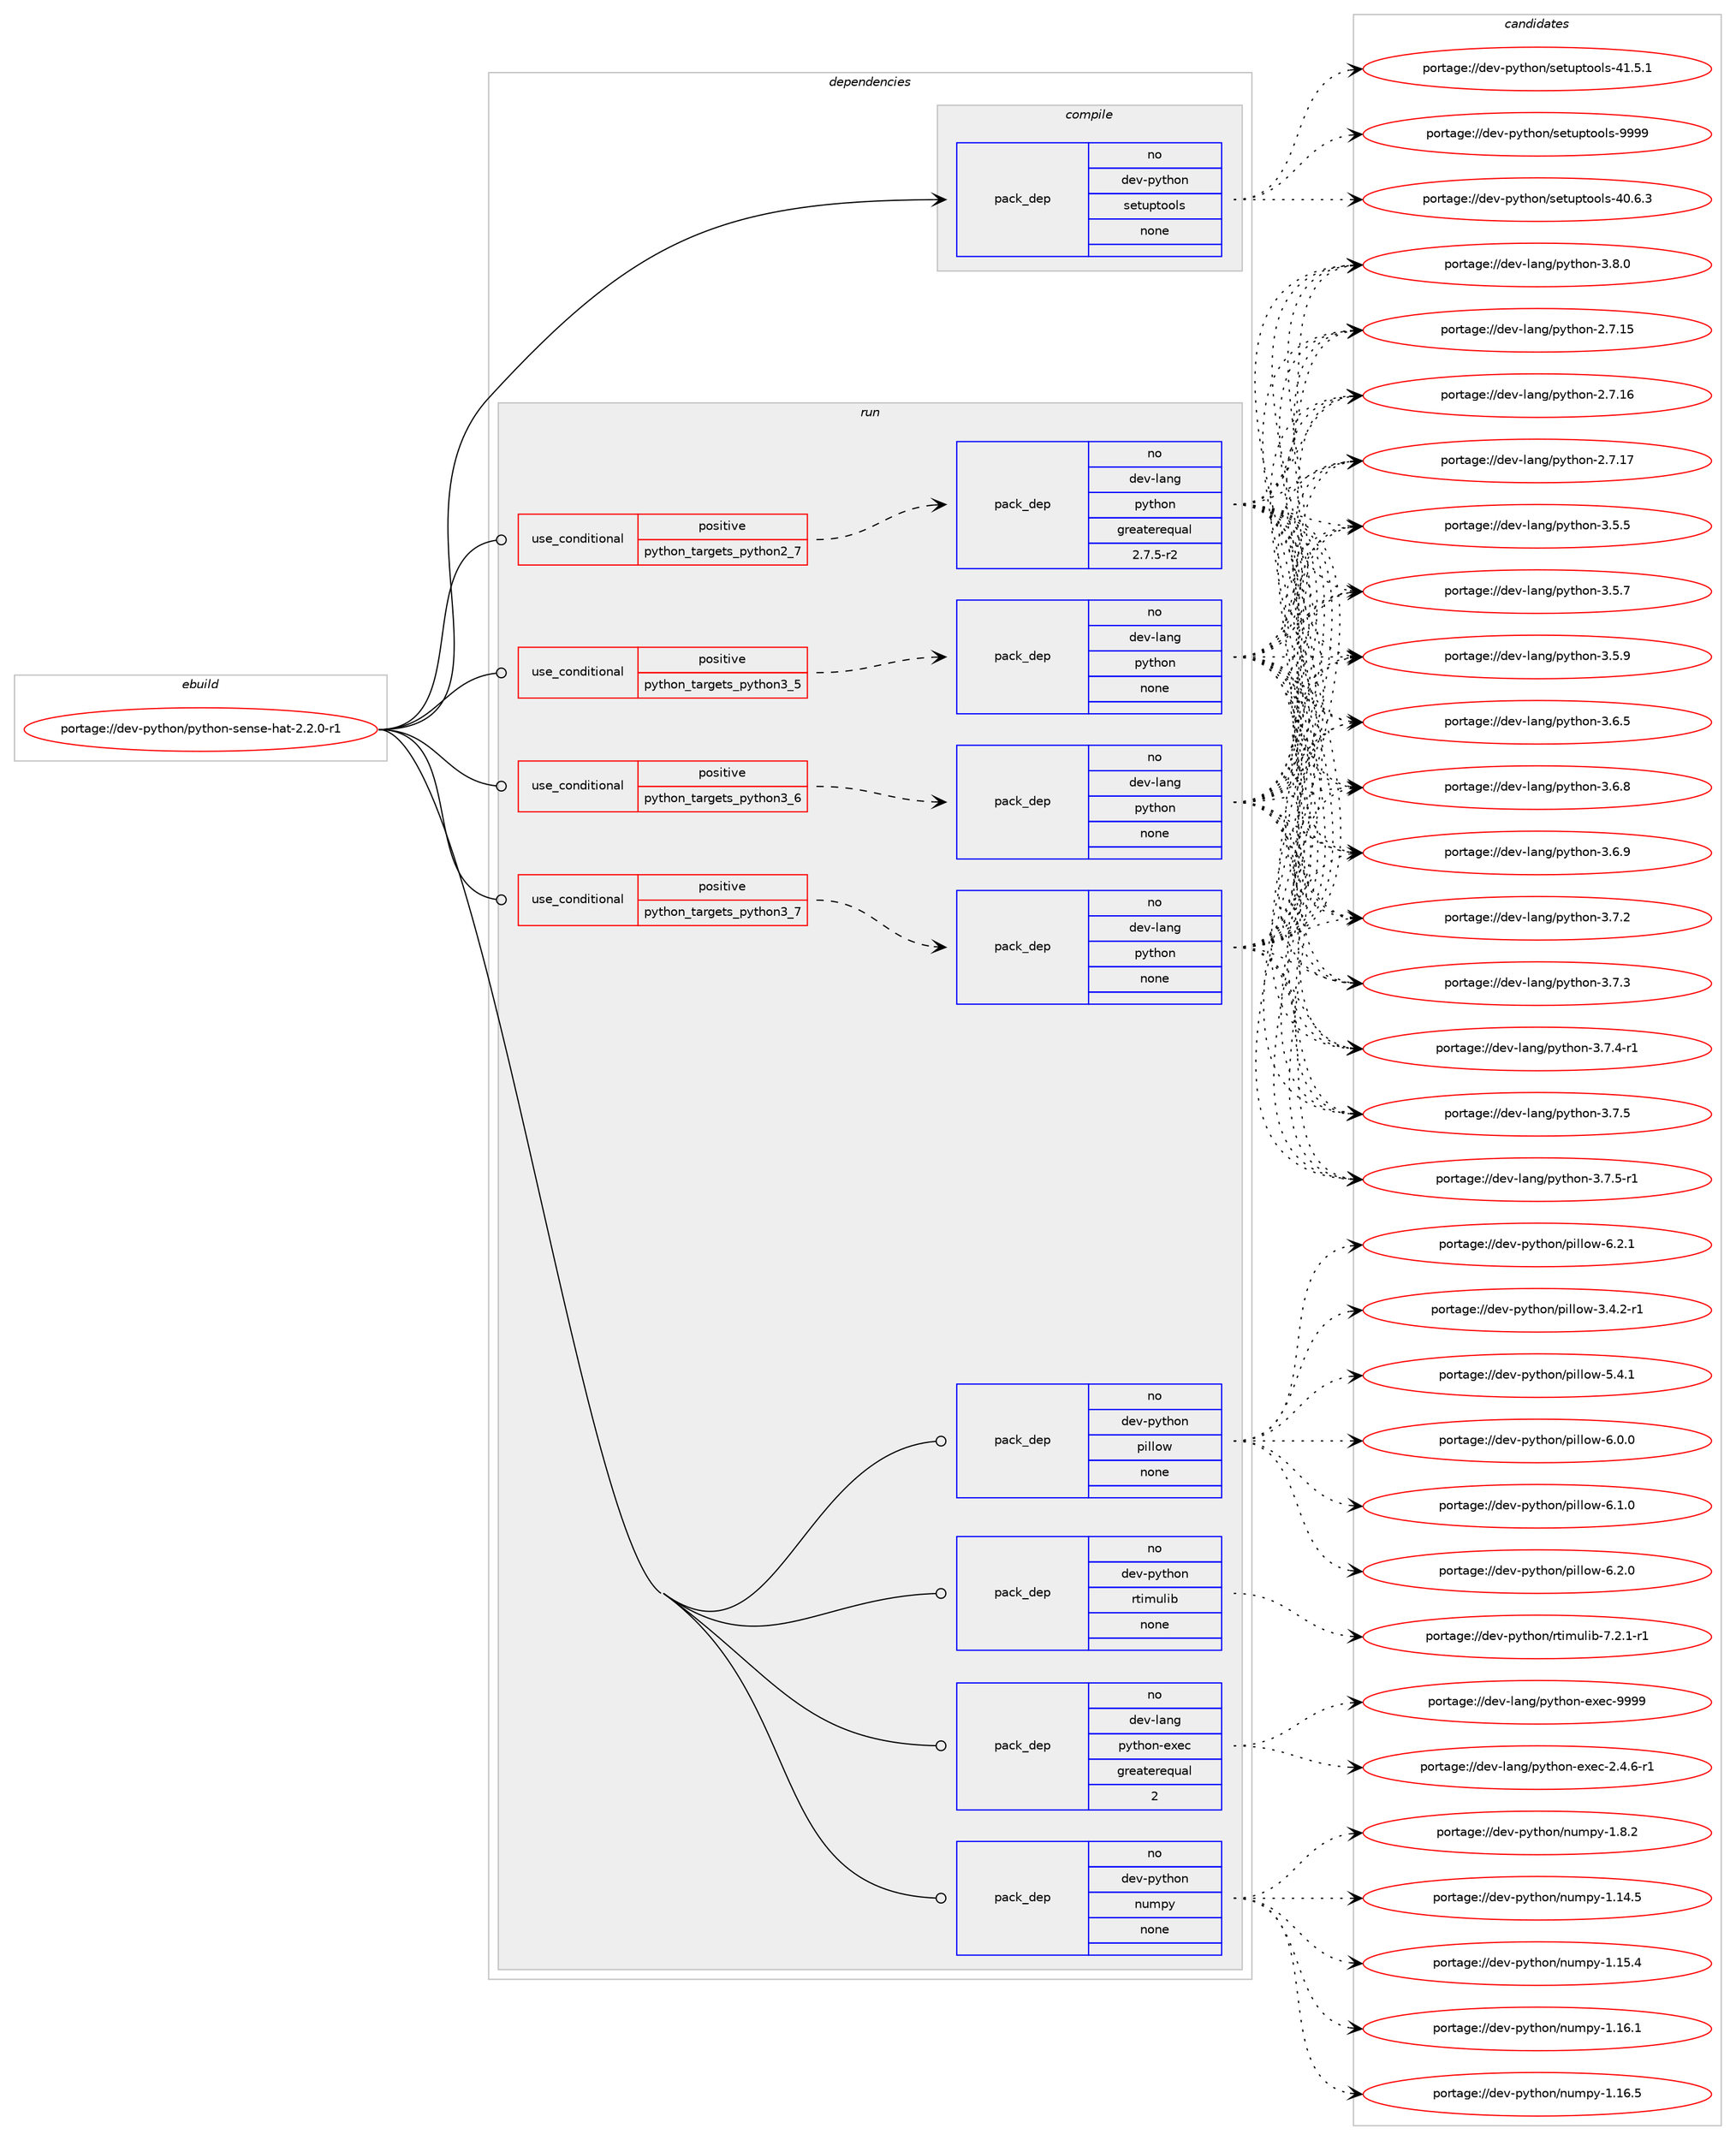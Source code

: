 digraph prolog {

# *************
# Graph options
# *************

newrank=true;
concentrate=true;
compound=true;
graph [rankdir=LR,fontname=Helvetica,fontsize=10,ranksep=1.5];#, ranksep=2.5, nodesep=0.2];
edge  [arrowhead=vee];
node  [fontname=Helvetica,fontsize=10];

# **********
# The ebuild
# **********

subgraph cluster_leftcol {
color=gray;
rank=same;
label=<<i>ebuild</i>>;
id [label="portage://dev-python/python-sense-hat-2.2.0-r1", color=red, width=4, href="../dev-python/python-sense-hat-2.2.0-r1.svg"];
}

# ****************
# The dependencies
# ****************

subgraph cluster_midcol {
color=gray;
label=<<i>dependencies</i>>;
subgraph cluster_compile {
fillcolor="#eeeeee";
style=filled;
label=<<i>compile</i>>;
subgraph pack127315 {
dependency167906 [label=<<TABLE BORDER="0" CELLBORDER="1" CELLSPACING="0" CELLPADDING="4" WIDTH="220"><TR><TD ROWSPAN="6" CELLPADDING="30">pack_dep</TD></TR><TR><TD WIDTH="110">no</TD></TR><TR><TD>dev-python</TD></TR><TR><TD>setuptools</TD></TR><TR><TD>none</TD></TR><TR><TD></TD></TR></TABLE>>, shape=none, color=blue];
}
id:e -> dependency167906:w [weight=20,style="solid",arrowhead="vee"];
}
subgraph cluster_compileandrun {
fillcolor="#eeeeee";
style=filled;
label=<<i>compile and run</i>>;
}
subgraph cluster_run {
fillcolor="#eeeeee";
style=filled;
label=<<i>run</i>>;
subgraph cond37198 {
dependency167907 [label=<<TABLE BORDER="0" CELLBORDER="1" CELLSPACING="0" CELLPADDING="4"><TR><TD ROWSPAN="3" CELLPADDING="10">use_conditional</TD></TR><TR><TD>positive</TD></TR><TR><TD>python_targets_python2_7</TD></TR></TABLE>>, shape=none, color=red];
subgraph pack127316 {
dependency167908 [label=<<TABLE BORDER="0" CELLBORDER="1" CELLSPACING="0" CELLPADDING="4" WIDTH="220"><TR><TD ROWSPAN="6" CELLPADDING="30">pack_dep</TD></TR><TR><TD WIDTH="110">no</TD></TR><TR><TD>dev-lang</TD></TR><TR><TD>python</TD></TR><TR><TD>greaterequal</TD></TR><TR><TD>2.7.5-r2</TD></TR></TABLE>>, shape=none, color=blue];
}
dependency167907:e -> dependency167908:w [weight=20,style="dashed",arrowhead="vee"];
}
id:e -> dependency167907:w [weight=20,style="solid",arrowhead="odot"];
subgraph cond37199 {
dependency167909 [label=<<TABLE BORDER="0" CELLBORDER="1" CELLSPACING="0" CELLPADDING="4"><TR><TD ROWSPAN="3" CELLPADDING="10">use_conditional</TD></TR><TR><TD>positive</TD></TR><TR><TD>python_targets_python3_5</TD></TR></TABLE>>, shape=none, color=red];
subgraph pack127317 {
dependency167910 [label=<<TABLE BORDER="0" CELLBORDER="1" CELLSPACING="0" CELLPADDING="4" WIDTH="220"><TR><TD ROWSPAN="6" CELLPADDING="30">pack_dep</TD></TR><TR><TD WIDTH="110">no</TD></TR><TR><TD>dev-lang</TD></TR><TR><TD>python</TD></TR><TR><TD>none</TD></TR><TR><TD></TD></TR></TABLE>>, shape=none, color=blue];
}
dependency167909:e -> dependency167910:w [weight=20,style="dashed",arrowhead="vee"];
}
id:e -> dependency167909:w [weight=20,style="solid",arrowhead="odot"];
subgraph cond37200 {
dependency167911 [label=<<TABLE BORDER="0" CELLBORDER="1" CELLSPACING="0" CELLPADDING="4"><TR><TD ROWSPAN="3" CELLPADDING="10">use_conditional</TD></TR><TR><TD>positive</TD></TR><TR><TD>python_targets_python3_6</TD></TR></TABLE>>, shape=none, color=red];
subgraph pack127318 {
dependency167912 [label=<<TABLE BORDER="0" CELLBORDER="1" CELLSPACING="0" CELLPADDING="4" WIDTH="220"><TR><TD ROWSPAN="6" CELLPADDING="30">pack_dep</TD></TR><TR><TD WIDTH="110">no</TD></TR><TR><TD>dev-lang</TD></TR><TR><TD>python</TD></TR><TR><TD>none</TD></TR><TR><TD></TD></TR></TABLE>>, shape=none, color=blue];
}
dependency167911:e -> dependency167912:w [weight=20,style="dashed",arrowhead="vee"];
}
id:e -> dependency167911:w [weight=20,style="solid",arrowhead="odot"];
subgraph cond37201 {
dependency167913 [label=<<TABLE BORDER="0" CELLBORDER="1" CELLSPACING="0" CELLPADDING="4"><TR><TD ROWSPAN="3" CELLPADDING="10">use_conditional</TD></TR><TR><TD>positive</TD></TR><TR><TD>python_targets_python3_7</TD></TR></TABLE>>, shape=none, color=red];
subgraph pack127319 {
dependency167914 [label=<<TABLE BORDER="0" CELLBORDER="1" CELLSPACING="0" CELLPADDING="4" WIDTH="220"><TR><TD ROWSPAN="6" CELLPADDING="30">pack_dep</TD></TR><TR><TD WIDTH="110">no</TD></TR><TR><TD>dev-lang</TD></TR><TR><TD>python</TD></TR><TR><TD>none</TD></TR><TR><TD></TD></TR></TABLE>>, shape=none, color=blue];
}
dependency167913:e -> dependency167914:w [weight=20,style="dashed",arrowhead="vee"];
}
id:e -> dependency167913:w [weight=20,style="solid",arrowhead="odot"];
subgraph pack127320 {
dependency167915 [label=<<TABLE BORDER="0" CELLBORDER="1" CELLSPACING="0" CELLPADDING="4" WIDTH="220"><TR><TD ROWSPAN="6" CELLPADDING="30">pack_dep</TD></TR><TR><TD WIDTH="110">no</TD></TR><TR><TD>dev-lang</TD></TR><TR><TD>python-exec</TD></TR><TR><TD>greaterequal</TD></TR><TR><TD>2</TD></TR></TABLE>>, shape=none, color=blue];
}
id:e -> dependency167915:w [weight=20,style="solid",arrowhead="odot"];
subgraph pack127321 {
dependency167916 [label=<<TABLE BORDER="0" CELLBORDER="1" CELLSPACING="0" CELLPADDING="4" WIDTH="220"><TR><TD ROWSPAN="6" CELLPADDING="30">pack_dep</TD></TR><TR><TD WIDTH="110">no</TD></TR><TR><TD>dev-python</TD></TR><TR><TD>numpy</TD></TR><TR><TD>none</TD></TR><TR><TD></TD></TR></TABLE>>, shape=none, color=blue];
}
id:e -> dependency167916:w [weight=20,style="solid",arrowhead="odot"];
subgraph pack127322 {
dependency167917 [label=<<TABLE BORDER="0" CELLBORDER="1" CELLSPACING="0" CELLPADDING="4" WIDTH="220"><TR><TD ROWSPAN="6" CELLPADDING="30">pack_dep</TD></TR><TR><TD WIDTH="110">no</TD></TR><TR><TD>dev-python</TD></TR><TR><TD>pillow</TD></TR><TR><TD>none</TD></TR><TR><TD></TD></TR></TABLE>>, shape=none, color=blue];
}
id:e -> dependency167917:w [weight=20,style="solid",arrowhead="odot"];
subgraph pack127323 {
dependency167918 [label=<<TABLE BORDER="0" CELLBORDER="1" CELLSPACING="0" CELLPADDING="4" WIDTH="220"><TR><TD ROWSPAN="6" CELLPADDING="30">pack_dep</TD></TR><TR><TD WIDTH="110">no</TD></TR><TR><TD>dev-python</TD></TR><TR><TD>rtimulib</TD></TR><TR><TD>none</TD></TR><TR><TD></TD></TR></TABLE>>, shape=none, color=blue];
}
id:e -> dependency167918:w [weight=20,style="solid",arrowhead="odot"];
}
}

# **************
# The candidates
# **************

subgraph cluster_choices {
rank=same;
color=gray;
label=<<i>candidates</i>>;

subgraph choice127315 {
color=black;
nodesep=1;
choiceportage100101118451121211161041111104711510111611711211611111110811545524846544651 [label="portage://dev-python/setuptools-40.6.3", color=red, width=4,href="../dev-python/setuptools-40.6.3.svg"];
choiceportage100101118451121211161041111104711510111611711211611111110811545524946534649 [label="portage://dev-python/setuptools-41.5.1", color=red, width=4,href="../dev-python/setuptools-41.5.1.svg"];
choiceportage10010111845112121116104111110471151011161171121161111111081154557575757 [label="portage://dev-python/setuptools-9999", color=red, width=4,href="../dev-python/setuptools-9999.svg"];
dependency167906:e -> choiceportage100101118451121211161041111104711510111611711211611111110811545524846544651:w [style=dotted,weight="100"];
dependency167906:e -> choiceportage100101118451121211161041111104711510111611711211611111110811545524946534649:w [style=dotted,weight="100"];
dependency167906:e -> choiceportage10010111845112121116104111110471151011161171121161111111081154557575757:w [style=dotted,weight="100"];
}
subgraph choice127316 {
color=black;
nodesep=1;
choiceportage10010111845108971101034711212111610411111045504655464953 [label="portage://dev-lang/python-2.7.15", color=red, width=4,href="../dev-lang/python-2.7.15.svg"];
choiceportage10010111845108971101034711212111610411111045504655464954 [label="portage://dev-lang/python-2.7.16", color=red, width=4,href="../dev-lang/python-2.7.16.svg"];
choiceportage10010111845108971101034711212111610411111045504655464955 [label="portage://dev-lang/python-2.7.17", color=red, width=4,href="../dev-lang/python-2.7.17.svg"];
choiceportage100101118451089711010347112121116104111110455146534653 [label="portage://dev-lang/python-3.5.5", color=red, width=4,href="../dev-lang/python-3.5.5.svg"];
choiceportage100101118451089711010347112121116104111110455146534655 [label="portage://dev-lang/python-3.5.7", color=red, width=4,href="../dev-lang/python-3.5.7.svg"];
choiceportage100101118451089711010347112121116104111110455146534657 [label="portage://dev-lang/python-3.5.9", color=red, width=4,href="../dev-lang/python-3.5.9.svg"];
choiceportage100101118451089711010347112121116104111110455146544653 [label="portage://dev-lang/python-3.6.5", color=red, width=4,href="../dev-lang/python-3.6.5.svg"];
choiceportage100101118451089711010347112121116104111110455146544656 [label="portage://dev-lang/python-3.6.8", color=red, width=4,href="../dev-lang/python-3.6.8.svg"];
choiceportage100101118451089711010347112121116104111110455146544657 [label="portage://dev-lang/python-3.6.9", color=red, width=4,href="../dev-lang/python-3.6.9.svg"];
choiceportage100101118451089711010347112121116104111110455146554650 [label="portage://dev-lang/python-3.7.2", color=red, width=4,href="../dev-lang/python-3.7.2.svg"];
choiceportage100101118451089711010347112121116104111110455146554651 [label="portage://dev-lang/python-3.7.3", color=red, width=4,href="../dev-lang/python-3.7.3.svg"];
choiceportage1001011184510897110103471121211161041111104551465546524511449 [label="portage://dev-lang/python-3.7.4-r1", color=red, width=4,href="../dev-lang/python-3.7.4-r1.svg"];
choiceportage100101118451089711010347112121116104111110455146554653 [label="portage://dev-lang/python-3.7.5", color=red, width=4,href="../dev-lang/python-3.7.5.svg"];
choiceportage1001011184510897110103471121211161041111104551465546534511449 [label="portage://dev-lang/python-3.7.5-r1", color=red, width=4,href="../dev-lang/python-3.7.5-r1.svg"];
choiceportage100101118451089711010347112121116104111110455146564648 [label="portage://dev-lang/python-3.8.0", color=red, width=4,href="../dev-lang/python-3.8.0.svg"];
dependency167908:e -> choiceportage10010111845108971101034711212111610411111045504655464953:w [style=dotted,weight="100"];
dependency167908:e -> choiceportage10010111845108971101034711212111610411111045504655464954:w [style=dotted,weight="100"];
dependency167908:e -> choiceportage10010111845108971101034711212111610411111045504655464955:w [style=dotted,weight="100"];
dependency167908:e -> choiceportage100101118451089711010347112121116104111110455146534653:w [style=dotted,weight="100"];
dependency167908:e -> choiceportage100101118451089711010347112121116104111110455146534655:w [style=dotted,weight="100"];
dependency167908:e -> choiceportage100101118451089711010347112121116104111110455146534657:w [style=dotted,weight="100"];
dependency167908:e -> choiceportage100101118451089711010347112121116104111110455146544653:w [style=dotted,weight="100"];
dependency167908:e -> choiceportage100101118451089711010347112121116104111110455146544656:w [style=dotted,weight="100"];
dependency167908:e -> choiceportage100101118451089711010347112121116104111110455146544657:w [style=dotted,weight="100"];
dependency167908:e -> choiceportage100101118451089711010347112121116104111110455146554650:w [style=dotted,weight="100"];
dependency167908:e -> choiceportage100101118451089711010347112121116104111110455146554651:w [style=dotted,weight="100"];
dependency167908:e -> choiceportage1001011184510897110103471121211161041111104551465546524511449:w [style=dotted,weight="100"];
dependency167908:e -> choiceportage100101118451089711010347112121116104111110455146554653:w [style=dotted,weight="100"];
dependency167908:e -> choiceportage1001011184510897110103471121211161041111104551465546534511449:w [style=dotted,weight="100"];
dependency167908:e -> choiceportage100101118451089711010347112121116104111110455146564648:w [style=dotted,weight="100"];
}
subgraph choice127317 {
color=black;
nodesep=1;
choiceportage10010111845108971101034711212111610411111045504655464953 [label="portage://dev-lang/python-2.7.15", color=red, width=4,href="../dev-lang/python-2.7.15.svg"];
choiceportage10010111845108971101034711212111610411111045504655464954 [label="portage://dev-lang/python-2.7.16", color=red, width=4,href="../dev-lang/python-2.7.16.svg"];
choiceportage10010111845108971101034711212111610411111045504655464955 [label="portage://dev-lang/python-2.7.17", color=red, width=4,href="../dev-lang/python-2.7.17.svg"];
choiceportage100101118451089711010347112121116104111110455146534653 [label="portage://dev-lang/python-3.5.5", color=red, width=4,href="../dev-lang/python-3.5.5.svg"];
choiceportage100101118451089711010347112121116104111110455146534655 [label="portage://dev-lang/python-3.5.7", color=red, width=4,href="../dev-lang/python-3.5.7.svg"];
choiceportage100101118451089711010347112121116104111110455146534657 [label="portage://dev-lang/python-3.5.9", color=red, width=4,href="../dev-lang/python-3.5.9.svg"];
choiceportage100101118451089711010347112121116104111110455146544653 [label="portage://dev-lang/python-3.6.5", color=red, width=4,href="../dev-lang/python-3.6.5.svg"];
choiceportage100101118451089711010347112121116104111110455146544656 [label="portage://dev-lang/python-3.6.8", color=red, width=4,href="../dev-lang/python-3.6.8.svg"];
choiceportage100101118451089711010347112121116104111110455146544657 [label="portage://dev-lang/python-3.6.9", color=red, width=4,href="../dev-lang/python-3.6.9.svg"];
choiceportage100101118451089711010347112121116104111110455146554650 [label="portage://dev-lang/python-3.7.2", color=red, width=4,href="../dev-lang/python-3.7.2.svg"];
choiceportage100101118451089711010347112121116104111110455146554651 [label="portage://dev-lang/python-3.7.3", color=red, width=4,href="../dev-lang/python-3.7.3.svg"];
choiceportage1001011184510897110103471121211161041111104551465546524511449 [label="portage://dev-lang/python-3.7.4-r1", color=red, width=4,href="../dev-lang/python-3.7.4-r1.svg"];
choiceportage100101118451089711010347112121116104111110455146554653 [label="portage://dev-lang/python-3.7.5", color=red, width=4,href="../dev-lang/python-3.7.5.svg"];
choiceportage1001011184510897110103471121211161041111104551465546534511449 [label="portage://dev-lang/python-3.7.5-r1", color=red, width=4,href="../dev-lang/python-3.7.5-r1.svg"];
choiceportage100101118451089711010347112121116104111110455146564648 [label="portage://dev-lang/python-3.8.0", color=red, width=4,href="../dev-lang/python-3.8.0.svg"];
dependency167910:e -> choiceportage10010111845108971101034711212111610411111045504655464953:w [style=dotted,weight="100"];
dependency167910:e -> choiceportage10010111845108971101034711212111610411111045504655464954:w [style=dotted,weight="100"];
dependency167910:e -> choiceportage10010111845108971101034711212111610411111045504655464955:w [style=dotted,weight="100"];
dependency167910:e -> choiceportage100101118451089711010347112121116104111110455146534653:w [style=dotted,weight="100"];
dependency167910:e -> choiceportage100101118451089711010347112121116104111110455146534655:w [style=dotted,weight="100"];
dependency167910:e -> choiceportage100101118451089711010347112121116104111110455146534657:w [style=dotted,weight="100"];
dependency167910:e -> choiceportage100101118451089711010347112121116104111110455146544653:w [style=dotted,weight="100"];
dependency167910:e -> choiceportage100101118451089711010347112121116104111110455146544656:w [style=dotted,weight="100"];
dependency167910:e -> choiceportage100101118451089711010347112121116104111110455146544657:w [style=dotted,weight="100"];
dependency167910:e -> choiceportage100101118451089711010347112121116104111110455146554650:w [style=dotted,weight="100"];
dependency167910:e -> choiceportage100101118451089711010347112121116104111110455146554651:w [style=dotted,weight="100"];
dependency167910:e -> choiceportage1001011184510897110103471121211161041111104551465546524511449:w [style=dotted,weight="100"];
dependency167910:e -> choiceportage100101118451089711010347112121116104111110455146554653:w [style=dotted,weight="100"];
dependency167910:e -> choiceportage1001011184510897110103471121211161041111104551465546534511449:w [style=dotted,weight="100"];
dependency167910:e -> choiceportage100101118451089711010347112121116104111110455146564648:w [style=dotted,weight="100"];
}
subgraph choice127318 {
color=black;
nodesep=1;
choiceportage10010111845108971101034711212111610411111045504655464953 [label="portage://dev-lang/python-2.7.15", color=red, width=4,href="../dev-lang/python-2.7.15.svg"];
choiceportage10010111845108971101034711212111610411111045504655464954 [label="portage://dev-lang/python-2.7.16", color=red, width=4,href="../dev-lang/python-2.7.16.svg"];
choiceportage10010111845108971101034711212111610411111045504655464955 [label="portage://dev-lang/python-2.7.17", color=red, width=4,href="../dev-lang/python-2.7.17.svg"];
choiceportage100101118451089711010347112121116104111110455146534653 [label="portage://dev-lang/python-3.5.5", color=red, width=4,href="../dev-lang/python-3.5.5.svg"];
choiceportage100101118451089711010347112121116104111110455146534655 [label="portage://dev-lang/python-3.5.7", color=red, width=4,href="../dev-lang/python-3.5.7.svg"];
choiceportage100101118451089711010347112121116104111110455146534657 [label="portage://dev-lang/python-3.5.9", color=red, width=4,href="../dev-lang/python-3.5.9.svg"];
choiceportage100101118451089711010347112121116104111110455146544653 [label="portage://dev-lang/python-3.6.5", color=red, width=4,href="../dev-lang/python-3.6.5.svg"];
choiceportage100101118451089711010347112121116104111110455146544656 [label="portage://dev-lang/python-3.6.8", color=red, width=4,href="../dev-lang/python-3.6.8.svg"];
choiceportage100101118451089711010347112121116104111110455146544657 [label="portage://dev-lang/python-3.6.9", color=red, width=4,href="../dev-lang/python-3.6.9.svg"];
choiceportage100101118451089711010347112121116104111110455146554650 [label="portage://dev-lang/python-3.7.2", color=red, width=4,href="../dev-lang/python-3.7.2.svg"];
choiceportage100101118451089711010347112121116104111110455146554651 [label="portage://dev-lang/python-3.7.3", color=red, width=4,href="../dev-lang/python-3.7.3.svg"];
choiceportage1001011184510897110103471121211161041111104551465546524511449 [label="portage://dev-lang/python-3.7.4-r1", color=red, width=4,href="../dev-lang/python-3.7.4-r1.svg"];
choiceportage100101118451089711010347112121116104111110455146554653 [label="portage://dev-lang/python-3.7.5", color=red, width=4,href="../dev-lang/python-3.7.5.svg"];
choiceportage1001011184510897110103471121211161041111104551465546534511449 [label="portage://dev-lang/python-3.7.5-r1", color=red, width=4,href="../dev-lang/python-3.7.5-r1.svg"];
choiceportage100101118451089711010347112121116104111110455146564648 [label="portage://dev-lang/python-3.8.0", color=red, width=4,href="../dev-lang/python-3.8.0.svg"];
dependency167912:e -> choiceportage10010111845108971101034711212111610411111045504655464953:w [style=dotted,weight="100"];
dependency167912:e -> choiceportage10010111845108971101034711212111610411111045504655464954:w [style=dotted,weight="100"];
dependency167912:e -> choiceportage10010111845108971101034711212111610411111045504655464955:w [style=dotted,weight="100"];
dependency167912:e -> choiceportage100101118451089711010347112121116104111110455146534653:w [style=dotted,weight="100"];
dependency167912:e -> choiceportage100101118451089711010347112121116104111110455146534655:w [style=dotted,weight="100"];
dependency167912:e -> choiceportage100101118451089711010347112121116104111110455146534657:w [style=dotted,weight="100"];
dependency167912:e -> choiceportage100101118451089711010347112121116104111110455146544653:w [style=dotted,weight="100"];
dependency167912:e -> choiceportage100101118451089711010347112121116104111110455146544656:w [style=dotted,weight="100"];
dependency167912:e -> choiceportage100101118451089711010347112121116104111110455146544657:w [style=dotted,weight="100"];
dependency167912:e -> choiceportage100101118451089711010347112121116104111110455146554650:w [style=dotted,weight="100"];
dependency167912:e -> choiceportage100101118451089711010347112121116104111110455146554651:w [style=dotted,weight="100"];
dependency167912:e -> choiceportage1001011184510897110103471121211161041111104551465546524511449:w [style=dotted,weight="100"];
dependency167912:e -> choiceportage100101118451089711010347112121116104111110455146554653:w [style=dotted,weight="100"];
dependency167912:e -> choiceportage1001011184510897110103471121211161041111104551465546534511449:w [style=dotted,weight="100"];
dependency167912:e -> choiceportage100101118451089711010347112121116104111110455146564648:w [style=dotted,weight="100"];
}
subgraph choice127319 {
color=black;
nodesep=1;
choiceportage10010111845108971101034711212111610411111045504655464953 [label="portage://dev-lang/python-2.7.15", color=red, width=4,href="../dev-lang/python-2.7.15.svg"];
choiceportage10010111845108971101034711212111610411111045504655464954 [label="portage://dev-lang/python-2.7.16", color=red, width=4,href="../dev-lang/python-2.7.16.svg"];
choiceportage10010111845108971101034711212111610411111045504655464955 [label="portage://dev-lang/python-2.7.17", color=red, width=4,href="../dev-lang/python-2.7.17.svg"];
choiceportage100101118451089711010347112121116104111110455146534653 [label="portage://dev-lang/python-3.5.5", color=red, width=4,href="../dev-lang/python-3.5.5.svg"];
choiceportage100101118451089711010347112121116104111110455146534655 [label="portage://dev-lang/python-3.5.7", color=red, width=4,href="../dev-lang/python-3.5.7.svg"];
choiceportage100101118451089711010347112121116104111110455146534657 [label="portage://dev-lang/python-3.5.9", color=red, width=4,href="../dev-lang/python-3.5.9.svg"];
choiceportage100101118451089711010347112121116104111110455146544653 [label="portage://dev-lang/python-3.6.5", color=red, width=4,href="../dev-lang/python-3.6.5.svg"];
choiceportage100101118451089711010347112121116104111110455146544656 [label="portage://dev-lang/python-3.6.8", color=red, width=4,href="../dev-lang/python-3.6.8.svg"];
choiceportage100101118451089711010347112121116104111110455146544657 [label="portage://dev-lang/python-3.6.9", color=red, width=4,href="../dev-lang/python-3.6.9.svg"];
choiceportage100101118451089711010347112121116104111110455146554650 [label="portage://dev-lang/python-3.7.2", color=red, width=4,href="../dev-lang/python-3.7.2.svg"];
choiceportage100101118451089711010347112121116104111110455146554651 [label="portage://dev-lang/python-3.7.3", color=red, width=4,href="../dev-lang/python-3.7.3.svg"];
choiceportage1001011184510897110103471121211161041111104551465546524511449 [label="portage://dev-lang/python-3.7.4-r1", color=red, width=4,href="../dev-lang/python-3.7.4-r1.svg"];
choiceportage100101118451089711010347112121116104111110455146554653 [label="portage://dev-lang/python-3.7.5", color=red, width=4,href="../dev-lang/python-3.7.5.svg"];
choiceportage1001011184510897110103471121211161041111104551465546534511449 [label="portage://dev-lang/python-3.7.5-r1", color=red, width=4,href="../dev-lang/python-3.7.5-r1.svg"];
choiceportage100101118451089711010347112121116104111110455146564648 [label="portage://dev-lang/python-3.8.0", color=red, width=4,href="../dev-lang/python-3.8.0.svg"];
dependency167914:e -> choiceportage10010111845108971101034711212111610411111045504655464953:w [style=dotted,weight="100"];
dependency167914:e -> choiceportage10010111845108971101034711212111610411111045504655464954:w [style=dotted,weight="100"];
dependency167914:e -> choiceportage10010111845108971101034711212111610411111045504655464955:w [style=dotted,weight="100"];
dependency167914:e -> choiceportage100101118451089711010347112121116104111110455146534653:w [style=dotted,weight="100"];
dependency167914:e -> choiceportage100101118451089711010347112121116104111110455146534655:w [style=dotted,weight="100"];
dependency167914:e -> choiceportage100101118451089711010347112121116104111110455146534657:w [style=dotted,weight="100"];
dependency167914:e -> choiceportage100101118451089711010347112121116104111110455146544653:w [style=dotted,weight="100"];
dependency167914:e -> choiceportage100101118451089711010347112121116104111110455146544656:w [style=dotted,weight="100"];
dependency167914:e -> choiceportage100101118451089711010347112121116104111110455146544657:w [style=dotted,weight="100"];
dependency167914:e -> choiceportage100101118451089711010347112121116104111110455146554650:w [style=dotted,weight="100"];
dependency167914:e -> choiceportage100101118451089711010347112121116104111110455146554651:w [style=dotted,weight="100"];
dependency167914:e -> choiceportage1001011184510897110103471121211161041111104551465546524511449:w [style=dotted,weight="100"];
dependency167914:e -> choiceportage100101118451089711010347112121116104111110455146554653:w [style=dotted,weight="100"];
dependency167914:e -> choiceportage1001011184510897110103471121211161041111104551465546534511449:w [style=dotted,weight="100"];
dependency167914:e -> choiceportage100101118451089711010347112121116104111110455146564648:w [style=dotted,weight="100"];
}
subgraph choice127320 {
color=black;
nodesep=1;
choiceportage10010111845108971101034711212111610411111045101120101994550465246544511449 [label="portage://dev-lang/python-exec-2.4.6-r1", color=red, width=4,href="../dev-lang/python-exec-2.4.6-r1.svg"];
choiceportage10010111845108971101034711212111610411111045101120101994557575757 [label="portage://dev-lang/python-exec-9999", color=red, width=4,href="../dev-lang/python-exec-9999.svg"];
dependency167915:e -> choiceportage10010111845108971101034711212111610411111045101120101994550465246544511449:w [style=dotted,weight="100"];
dependency167915:e -> choiceportage10010111845108971101034711212111610411111045101120101994557575757:w [style=dotted,weight="100"];
}
subgraph choice127321 {
color=black;
nodesep=1;
choiceportage100101118451121211161041111104711011710911212145494649524653 [label="portage://dev-python/numpy-1.14.5", color=red, width=4,href="../dev-python/numpy-1.14.5.svg"];
choiceportage100101118451121211161041111104711011710911212145494649534652 [label="portage://dev-python/numpy-1.15.4", color=red, width=4,href="../dev-python/numpy-1.15.4.svg"];
choiceportage100101118451121211161041111104711011710911212145494649544649 [label="portage://dev-python/numpy-1.16.1", color=red, width=4,href="../dev-python/numpy-1.16.1.svg"];
choiceportage100101118451121211161041111104711011710911212145494649544653 [label="portage://dev-python/numpy-1.16.5", color=red, width=4,href="../dev-python/numpy-1.16.5.svg"];
choiceportage1001011184511212111610411111047110117109112121454946564650 [label="portage://dev-python/numpy-1.8.2", color=red, width=4,href="../dev-python/numpy-1.8.2.svg"];
dependency167916:e -> choiceportage100101118451121211161041111104711011710911212145494649524653:w [style=dotted,weight="100"];
dependency167916:e -> choiceportage100101118451121211161041111104711011710911212145494649534652:w [style=dotted,weight="100"];
dependency167916:e -> choiceportage100101118451121211161041111104711011710911212145494649544649:w [style=dotted,weight="100"];
dependency167916:e -> choiceportage100101118451121211161041111104711011710911212145494649544653:w [style=dotted,weight="100"];
dependency167916:e -> choiceportage1001011184511212111610411111047110117109112121454946564650:w [style=dotted,weight="100"];
}
subgraph choice127322 {
color=black;
nodesep=1;
choiceportage10010111845112121116104111110471121051081081111194551465246504511449 [label="portage://dev-python/pillow-3.4.2-r1", color=red, width=4,href="../dev-python/pillow-3.4.2-r1.svg"];
choiceportage1001011184511212111610411111047112105108108111119455346524649 [label="portage://dev-python/pillow-5.4.1", color=red, width=4,href="../dev-python/pillow-5.4.1.svg"];
choiceportage1001011184511212111610411111047112105108108111119455446484648 [label="portage://dev-python/pillow-6.0.0", color=red, width=4,href="../dev-python/pillow-6.0.0.svg"];
choiceportage1001011184511212111610411111047112105108108111119455446494648 [label="portage://dev-python/pillow-6.1.0", color=red, width=4,href="../dev-python/pillow-6.1.0.svg"];
choiceportage1001011184511212111610411111047112105108108111119455446504648 [label="portage://dev-python/pillow-6.2.0", color=red, width=4,href="../dev-python/pillow-6.2.0.svg"];
choiceportage1001011184511212111610411111047112105108108111119455446504649 [label="portage://dev-python/pillow-6.2.1", color=red, width=4,href="../dev-python/pillow-6.2.1.svg"];
dependency167917:e -> choiceportage10010111845112121116104111110471121051081081111194551465246504511449:w [style=dotted,weight="100"];
dependency167917:e -> choiceportage1001011184511212111610411111047112105108108111119455346524649:w [style=dotted,weight="100"];
dependency167917:e -> choiceportage1001011184511212111610411111047112105108108111119455446484648:w [style=dotted,weight="100"];
dependency167917:e -> choiceportage1001011184511212111610411111047112105108108111119455446494648:w [style=dotted,weight="100"];
dependency167917:e -> choiceportage1001011184511212111610411111047112105108108111119455446504648:w [style=dotted,weight="100"];
dependency167917:e -> choiceportage1001011184511212111610411111047112105108108111119455446504649:w [style=dotted,weight="100"];
}
subgraph choice127323 {
color=black;
nodesep=1;
choiceportage1001011184511212111610411111047114116105109117108105984555465046494511449 [label="portage://dev-python/rtimulib-7.2.1-r1", color=red, width=4,href="../dev-python/rtimulib-7.2.1-r1.svg"];
dependency167918:e -> choiceportage1001011184511212111610411111047114116105109117108105984555465046494511449:w [style=dotted,weight="100"];
}
}

}
